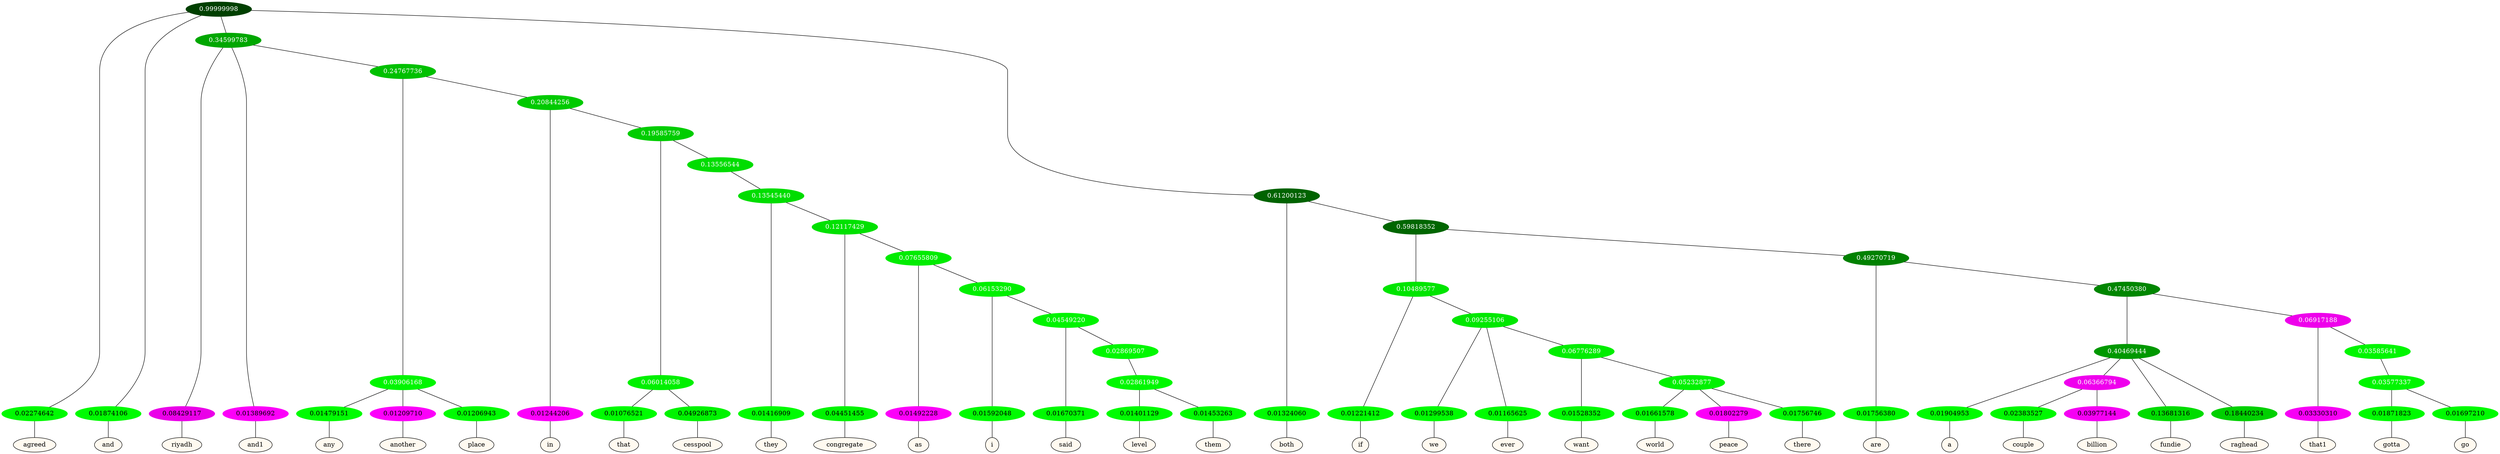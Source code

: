 graph {
	node [format=png height=0.15 nodesep=0.001 ordering=out overlap=prism overlap_scaling=0.01 ranksep=0.001 ratio=0.2 style=filled width=0.15]
	{
		rank=same
		a_w_1 [label=agreed color=black fillcolor=floralwhite style="filled,solid"]
		a_w_2 [label=and color=black fillcolor=floralwhite style="filled,solid"]
		a_w_5 [label=riyadh color=black fillcolor=floralwhite style="filled,solid"]
		a_w_6 [label=and1 color=black fillcolor=floralwhite style="filled,solid"]
		a_w_14 [label=any color=black fillcolor=floralwhite style="filled,solid"]
		a_w_15 [label=another color=black fillcolor=floralwhite style="filled,solid"]
		a_w_16 [label=place color=black fillcolor=floralwhite style="filled,solid"]
		a_w_17 [label=in color=black fillcolor=floralwhite style="filled,solid"]
		a_w_30 [label=that color=black fillcolor=floralwhite style="filled,solid"]
		a_w_31 [label=cesspool color=black fillcolor=floralwhite style="filled,solid"]
		a_w_41 [label=they color=black fillcolor=floralwhite style="filled,solid"]
		a_w_49 [label=congregate color=black fillcolor=floralwhite style="filled,solid"]
		a_w_53 [label=as color=black fillcolor=floralwhite style="filled,solid"]
		a_w_55 [label=i color=black fillcolor=floralwhite style="filled,solid"]
		a_w_57 [label=said color=black fillcolor=floralwhite style="filled,solid"]
		a_w_60 [label=level color=black fillcolor=floralwhite style="filled,solid"]
		a_w_61 [label=them color=black fillcolor=floralwhite style="filled,solid"]
		a_w_8 [label=both color=black fillcolor=floralwhite style="filled,solid"]
		a_w_19 [label=if color=black fillcolor=floralwhite style="filled,solid"]
		a_w_25 [label=we color=black fillcolor=floralwhite style="filled,solid"]
		a_w_26 [label=ever color=black fillcolor=floralwhite style="filled,solid"]
		a_w_33 [label=want color=black fillcolor=floralwhite style="filled,solid"]
		a_w_43 [label=world color=black fillcolor=floralwhite style="filled,solid"]
		a_w_44 [label=peace color=black fillcolor=floralwhite style="filled,solid"]
		a_w_45 [label=there color=black fillcolor=floralwhite style="filled,solid"]
		a_w_21 [label=are color=black fillcolor=floralwhite style="filled,solid"]
		a_w_35 [label=a color=black fillcolor=floralwhite style="filled,solid"]
		a_w_46 [label=couple color=black fillcolor=floralwhite style="filled,solid"]
		a_w_47 [label=billion color=black fillcolor=floralwhite style="filled,solid"]
		a_w_37 [label=fundie color=black fillcolor=floralwhite style="filled,solid"]
		a_w_38 [label=raghead color=black fillcolor=floralwhite style="filled,solid"]
		a_w_39 [label=that1 color=black fillcolor=floralwhite style="filled,solid"]
		a_w_51 [label=gotta color=black fillcolor=floralwhite style="filled,solid"]
		a_w_52 [label=go color=black fillcolor=floralwhite style="filled,solid"]
	}
	a_n_1 -- a_w_1
	a_n_2 -- a_w_2
	a_n_5 -- a_w_5
	a_n_6 -- a_w_6
	a_n_14 -- a_w_14
	a_n_15 -- a_w_15
	a_n_16 -- a_w_16
	a_n_17 -- a_w_17
	a_n_30 -- a_w_30
	a_n_31 -- a_w_31
	a_n_41 -- a_w_41
	a_n_49 -- a_w_49
	a_n_53 -- a_w_53
	a_n_55 -- a_w_55
	a_n_57 -- a_w_57
	a_n_60 -- a_w_60
	a_n_61 -- a_w_61
	a_n_8 -- a_w_8
	a_n_19 -- a_w_19
	a_n_25 -- a_w_25
	a_n_26 -- a_w_26
	a_n_33 -- a_w_33
	a_n_43 -- a_w_43
	a_n_44 -- a_w_44
	a_n_45 -- a_w_45
	a_n_21 -- a_w_21
	a_n_35 -- a_w_35
	a_n_46 -- a_w_46
	a_n_47 -- a_w_47
	a_n_37 -- a_w_37
	a_n_38 -- a_w_38
	a_n_39 -- a_w_39
	a_n_51 -- a_w_51
	a_n_52 -- a_w_52
	{
		rank=same
		a_n_1 [label=0.02274642 color="0.334 1.000 0.977" fontcolor=black]
		a_n_2 [label=0.01874106 color="0.334 1.000 0.981" fontcolor=black]
		a_n_5 [label=0.08429117 color="0.835 1.000 0.916" fontcolor=black]
		a_n_6 [label=0.01389692 color="0.835 1.000 0.986" fontcolor=black]
		a_n_14 [label=0.01479151 color="0.334 1.000 0.985" fontcolor=black]
		a_n_15 [label=0.01209710 color="0.835 1.000 0.988" fontcolor=black]
		a_n_16 [label=0.01206943 color="0.334 1.000 0.988" fontcolor=black]
		a_n_17 [label=0.01244206 color="0.835 1.000 0.988" fontcolor=black]
		a_n_30 [label=0.01076521 color="0.334 1.000 0.989" fontcolor=black]
		a_n_31 [label=0.04926873 color="0.334 1.000 0.951" fontcolor=black]
		a_n_41 [label=0.01416909 color="0.334 1.000 0.986" fontcolor=black]
		a_n_49 [label=0.04451455 color="0.334 1.000 0.955" fontcolor=black]
		a_n_53 [label=0.01492228 color="0.835 1.000 0.985" fontcolor=black]
		a_n_55 [label=0.01592048 color="0.334 1.000 0.984" fontcolor=black]
		a_n_57 [label=0.01670371 color="0.334 1.000 0.983" fontcolor=black]
		a_n_60 [label=0.01401129 color="0.334 1.000 0.986" fontcolor=black]
		a_n_61 [label=0.01453263 color="0.334 1.000 0.985" fontcolor=black]
		a_n_8 [label=0.01324060 color="0.334 1.000 0.987" fontcolor=black]
		a_n_19 [label=0.01221412 color="0.334 1.000 0.988" fontcolor=black]
		a_n_25 [label=0.01299538 color="0.334 1.000 0.987" fontcolor=black]
		a_n_26 [label=0.01165625 color="0.334 1.000 0.988" fontcolor=black]
		a_n_33 [label=0.01528352 color="0.334 1.000 0.985" fontcolor=black]
		a_n_43 [label=0.01661578 color="0.334 1.000 0.983" fontcolor=black]
		a_n_44 [label=0.01802279 color="0.835 1.000 0.982" fontcolor=black]
		a_n_45 [label=0.01756746 color="0.334 1.000 0.982" fontcolor=black]
		a_n_21 [label=0.01756380 color="0.334 1.000 0.982" fontcolor=black]
		a_n_35 [label=0.01904953 color="0.334 1.000 0.981" fontcolor=black]
		a_n_46 [label=0.02383527 color="0.334 1.000 0.976" fontcolor=black]
		a_n_47 [label=0.03977144 color="0.835 1.000 0.960" fontcolor=black]
		a_n_37 [label=0.13681316 color="0.334 1.000 0.863" fontcolor=black]
		a_n_38 [label=0.18440234 color="0.334 1.000 0.816" fontcolor=black]
		a_n_39 [label=0.03330310 color="0.835 1.000 0.967" fontcolor=black]
		a_n_51 [label=0.01871823 color="0.334 1.000 0.981" fontcolor=black]
		a_n_52 [label=0.01697210 color="0.334 1.000 0.983" fontcolor=black]
	}
	a_n_0 [label=0.99999998 color="0.334 1.000 0.250" fontcolor=grey99]
	a_n_0 -- a_n_1
	a_n_0 -- a_n_2
	a_n_3 [label=0.34599783 color="0.334 1.000 0.654" fontcolor=grey99]
	a_n_0 -- a_n_3
	a_n_4 [label=0.61200123 color="0.334 1.000 0.388" fontcolor=grey99]
	a_n_0 -- a_n_4
	a_n_3 -- a_n_5
	a_n_3 -- a_n_6
	a_n_7 [label=0.24767736 color="0.334 1.000 0.752" fontcolor=grey99]
	a_n_3 -- a_n_7
	a_n_4 -- a_n_8
	a_n_9 [label=0.59818352 color="0.334 1.000 0.402" fontcolor=grey99]
	a_n_4 -- a_n_9
	a_n_10 [label=0.03906168 color="0.334 1.000 0.961" fontcolor=grey99]
	a_n_7 -- a_n_10
	a_n_11 [label=0.20844256 color="0.334 1.000 0.792" fontcolor=grey99]
	a_n_7 -- a_n_11
	a_n_12 [label=0.10489577 color="0.334 1.000 0.895" fontcolor=grey99]
	a_n_9 -- a_n_12
	a_n_13 [label=0.49270719 color="0.334 1.000 0.507" fontcolor=grey99]
	a_n_9 -- a_n_13
	a_n_10 -- a_n_14
	a_n_10 -- a_n_15
	a_n_10 -- a_n_16
	a_n_11 -- a_n_17
	a_n_18 [label=0.19585759 color="0.334 1.000 0.804" fontcolor=grey99]
	a_n_11 -- a_n_18
	a_n_12 -- a_n_19
	a_n_20 [label=0.09255106 color="0.334 1.000 0.907" fontcolor=grey99]
	a_n_12 -- a_n_20
	a_n_13 -- a_n_21
	a_n_22 [label=0.47450380 color="0.334 1.000 0.525" fontcolor=grey99]
	a_n_13 -- a_n_22
	a_n_23 [label=0.06014058 color="0.334 1.000 0.940" fontcolor=grey99]
	a_n_18 -- a_n_23
	a_n_24 [label=0.13556544 color="0.334 1.000 0.864" fontcolor=grey99]
	a_n_18 -- a_n_24
	a_n_20 -- a_n_25
	a_n_20 -- a_n_26
	a_n_27 [label=0.06776289 color="0.334 1.000 0.932" fontcolor=grey99]
	a_n_20 -- a_n_27
	a_n_28 [label=0.40469444 color="0.334 1.000 0.595" fontcolor=grey99]
	a_n_22 -- a_n_28
	a_n_29 [label=0.06917188 color="0.835 1.000 0.931" fontcolor=grey99]
	a_n_22 -- a_n_29
	a_n_23 -- a_n_30
	a_n_23 -- a_n_31
	a_n_32 [label=0.13545440 color="0.334 1.000 0.865" fontcolor=grey99]
	a_n_24 -- a_n_32
	a_n_27 -- a_n_33
	a_n_34 [label=0.05232877 color="0.334 1.000 0.948" fontcolor=grey99]
	a_n_27 -- a_n_34
	a_n_28 -- a_n_35
	a_n_36 [label=0.06366794 color="0.835 1.000 0.936" fontcolor=grey99]
	a_n_28 -- a_n_36
	a_n_28 -- a_n_37
	a_n_28 -- a_n_38
	a_n_29 -- a_n_39
	a_n_40 [label=0.03585641 color="0.334 1.000 0.964" fontcolor=grey99]
	a_n_29 -- a_n_40
	a_n_32 -- a_n_41
	a_n_42 [label=0.12117429 color="0.334 1.000 0.879" fontcolor=grey99]
	a_n_32 -- a_n_42
	a_n_34 -- a_n_43
	a_n_34 -- a_n_44
	a_n_34 -- a_n_45
	a_n_36 -- a_n_46
	a_n_36 -- a_n_47
	a_n_48 [label=0.03577337 color="0.334 1.000 0.964" fontcolor=grey99]
	a_n_40 -- a_n_48
	a_n_42 -- a_n_49
	a_n_50 [label=0.07655809 color="0.334 1.000 0.923" fontcolor=grey99]
	a_n_42 -- a_n_50
	a_n_48 -- a_n_51
	a_n_48 -- a_n_52
	a_n_50 -- a_n_53
	a_n_54 [label=0.06153290 color="0.334 1.000 0.938" fontcolor=grey99]
	a_n_50 -- a_n_54
	a_n_54 -- a_n_55
	a_n_56 [label=0.04549220 color="0.334 1.000 0.955" fontcolor=grey99]
	a_n_54 -- a_n_56
	a_n_56 -- a_n_57
	a_n_58 [label=0.02869507 color="0.334 1.000 0.971" fontcolor=grey99]
	a_n_56 -- a_n_58
	a_n_59 [label=0.02861949 color="0.334 1.000 0.971" fontcolor=grey99]
	a_n_58 -- a_n_59
	a_n_59 -- a_n_60
	a_n_59 -- a_n_61
}
